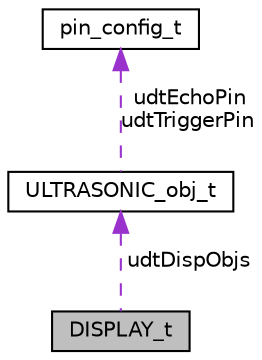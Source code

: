 digraph "DISPLAY_t"
{
 // LATEX_PDF_SIZE
  edge [fontname="Helvetica",fontsize="10",labelfontname="Helvetica",labelfontsize="10"];
  node [fontname="Helvetica",fontsize="10",shape=record];
  Node1 [label="DISPLAY_t",height=0.2,width=0.4,color="black", fillcolor="grey75", style="filled", fontcolor="black",tooltip=" "];
  Node2 -> Node1 [dir="back",color="darkorchid3",fontsize="10",style="dashed",label=" udtDispObjs" ,fontname="Helvetica"];
  Node2 [label="ULTRASONIC_obj_t",height=0.2,width=0.4,color="black", fillcolor="white", style="filled",URL="$structULTRASONIC__obj__t.html",tooltip=" "];
  Node3 -> Node2 [dir="back",color="darkorchid3",fontsize="10",style="dashed",label=" udtEchoPin\nudtTriggerPin" ,fontname="Helvetica"];
  Node3 [label="pin_config_t",height=0.2,width=0.4,color="black", fillcolor="white", style="filled",URL="$structpin__config__t.html",tooltip=" "];
}

